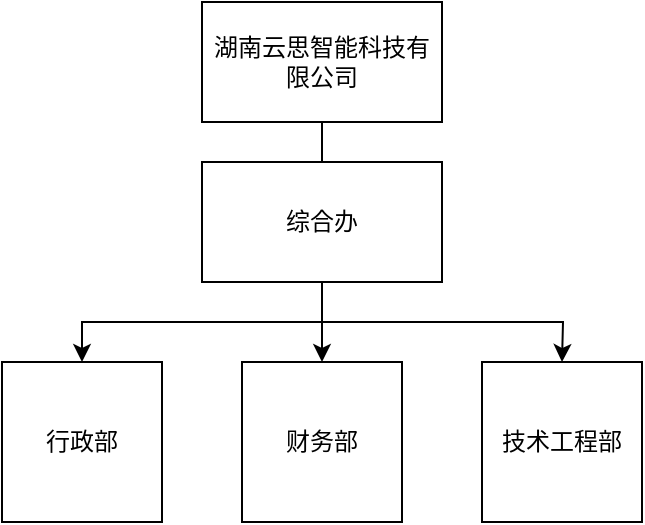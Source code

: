<mxfile version="24.2.5" type="github">
  <diagram name="第 1 页" id="FktA8dIcElm11_A0awJB">
    <mxGraphModel dx="1434" dy="772" grid="1" gridSize="10" guides="1" tooltips="1" connect="1" arrows="1" fold="1" page="1" pageScale="1" pageWidth="827" pageHeight="1169" math="0" shadow="0">
      <root>
        <mxCell id="0" />
        <mxCell id="1" parent="0" />
        <mxCell id="TSd14ezsvbqPMQzC5wBa-1" value="湖南云思智能科技有限公司" style="rounded=0;whiteSpace=wrap;html=1;" vertex="1" parent="1">
          <mxGeometry x="200" y="60" width="120" height="60" as="geometry" />
        </mxCell>
        <mxCell id="TSd14ezsvbqPMQzC5wBa-2" value="综合办" style="rounded=0;whiteSpace=wrap;html=1;" vertex="1" parent="1">
          <mxGeometry x="200" y="140" width="120" height="60" as="geometry" />
        </mxCell>
        <mxCell id="TSd14ezsvbqPMQzC5wBa-3" value="" style="endArrow=none;html=1;rounded=0;" edge="1" parent="1" source="TSd14ezsvbqPMQzC5wBa-2" target="TSd14ezsvbqPMQzC5wBa-1">
          <mxGeometry width="50" height="50" relative="1" as="geometry">
            <mxPoint x="220" y="170" as="sourcePoint" />
            <mxPoint x="270" y="120" as="targetPoint" />
          </mxGeometry>
        </mxCell>
        <mxCell id="TSd14ezsvbqPMQzC5wBa-5" value="技术工程部" style="whiteSpace=wrap;html=1;aspect=fixed;" vertex="1" parent="1">
          <mxGeometry x="340" y="240" width="80" height="80" as="geometry" />
        </mxCell>
        <mxCell id="TSd14ezsvbqPMQzC5wBa-6" value="财务部" style="whiteSpace=wrap;html=1;aspect=fixed;" vertex="1" parent="1">
          <mxGeometry x="220" y="240" width="80" height="80" as="geometry" />
        </mxCell>
        <mxCell id="TSd14ezsvbqPMQzC5wBa-7" value="行政部" style="whiteSpace=wrap;html=1;aspect=fixed;" vertex="1" parent="1">
          <mxGeometry x="100" y="240" width="80" height="80" as="geometry" />
        </mxCell>
        <mxCell id="TSd14ezsvbqPMQzC5wBa-8" value="" style="endArrow=classic;html=1;rounded=0;entryX=0.5;entryY=0;entryDx=0;entryDy=0;edgeStyle=orthogonalEdgeStyle;exitX=0.5;exitY=1;exitDx=0;exitDy=0;" edge="1" parent="1" source="TSd14ezsvbqPMQzC5wBa-2" target="TSd14ezsvbqPMQzC5wBa-7">
          <mxGeometry width="50" height="50" relative="1" as="geometry">
            <mxPoint x="260" y="195" as="sourcePoint" />
            <mxPoint x="310" y="145" as="targetPoint" />
          </mxGeometry>
        </mxCell>
        <mxCell id="TSd14ezsvbqPMQzC5wBa-9" value="" style="endArrow=classic;html=1;rounded=0;entryX=0.5;entryY=0;entryDx=0;entryDy=0;edgeStyle=orthogonalEdgeStyle;exitX=0.5;exitY=1;exitDx=0;exitDy=0;" edge="1" parent="1" source="TSd14ezsvbqPMQzC5wBa-2" target="TSd14ezsvbqPMQzC5wBa-6">
          <mxGeometry width="50" height="50" relative="1" as="geometry">
            <mxPoint x="270" y="210" as="sourcePoint" />
            <mxPoint x="149" y="250" as="targetPoint" />
          </mxGeometry>
        </mxCell>
        <mxCell id="TSd14ezsvbqPMQzC5wBa-10" value="" style="endArrow=classic;html=1;rounded=0;entryX=0.5;entryY=0;entryDx=0;entryDy=0;edgeStyle=orthogonalEdgeStyle;exitX=0.5;exitY=1;exitDx=0;exitDy=0;" edge="1" parent="1" source="TSd14ezsvbqPMQzC5wBa-2">
          <mxGeometry width="50" height="50" relative="1" as="geometry">
            <mxPoint x="491" y="190" as="sourcePoint" />
            <mxPoint x="380" y="240" as="targetPoint" />
          </mxGeometry>
        </mxCell>
      </root>
    </mxGraphModel>
  </diagram>
</mxfile>
